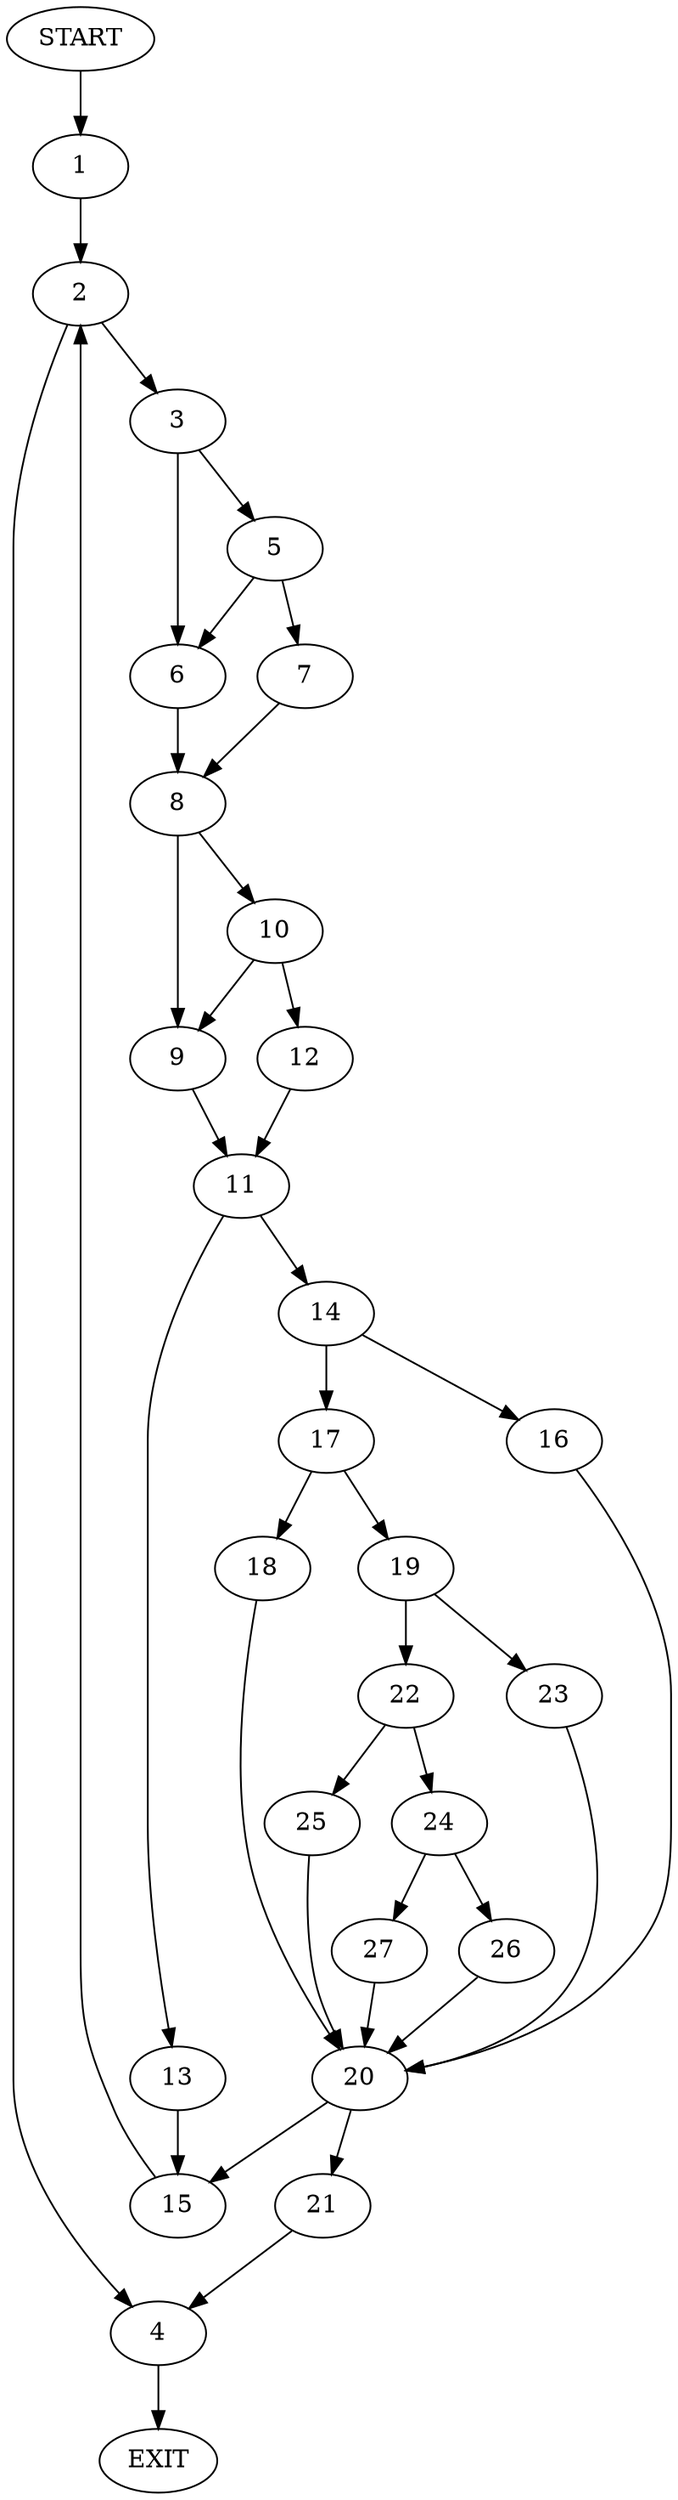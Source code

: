digraph {
0 [label="START"]
28 [label="EXIT"]
0 -> 1
1 -> 2
2 -> 3
2 -> 4
4 -> 28
3 -> 5
3 -> 6
5 -> 7
5 -> 6
6 -> 8
7 -> 8
8 -> 9
8 -> 10
9 -> 11
10 -> 9
10 -> 12
12 -> 11
11 -> 13
11 -> 14
13 -> 15
14 -> 16
14 -> 17
15 -> 2
17 -> 18
17 -> 19
16 -> 20
20 -> 21
20 -> 15
18 -> 20
19 -> 22
19 -> 23
22 -> 24
22 -> 25
23 -> 20
24 -> 26
24 -> 27
25 -> 20
27 -> 20
26 -> 20
21 -> 4
}
